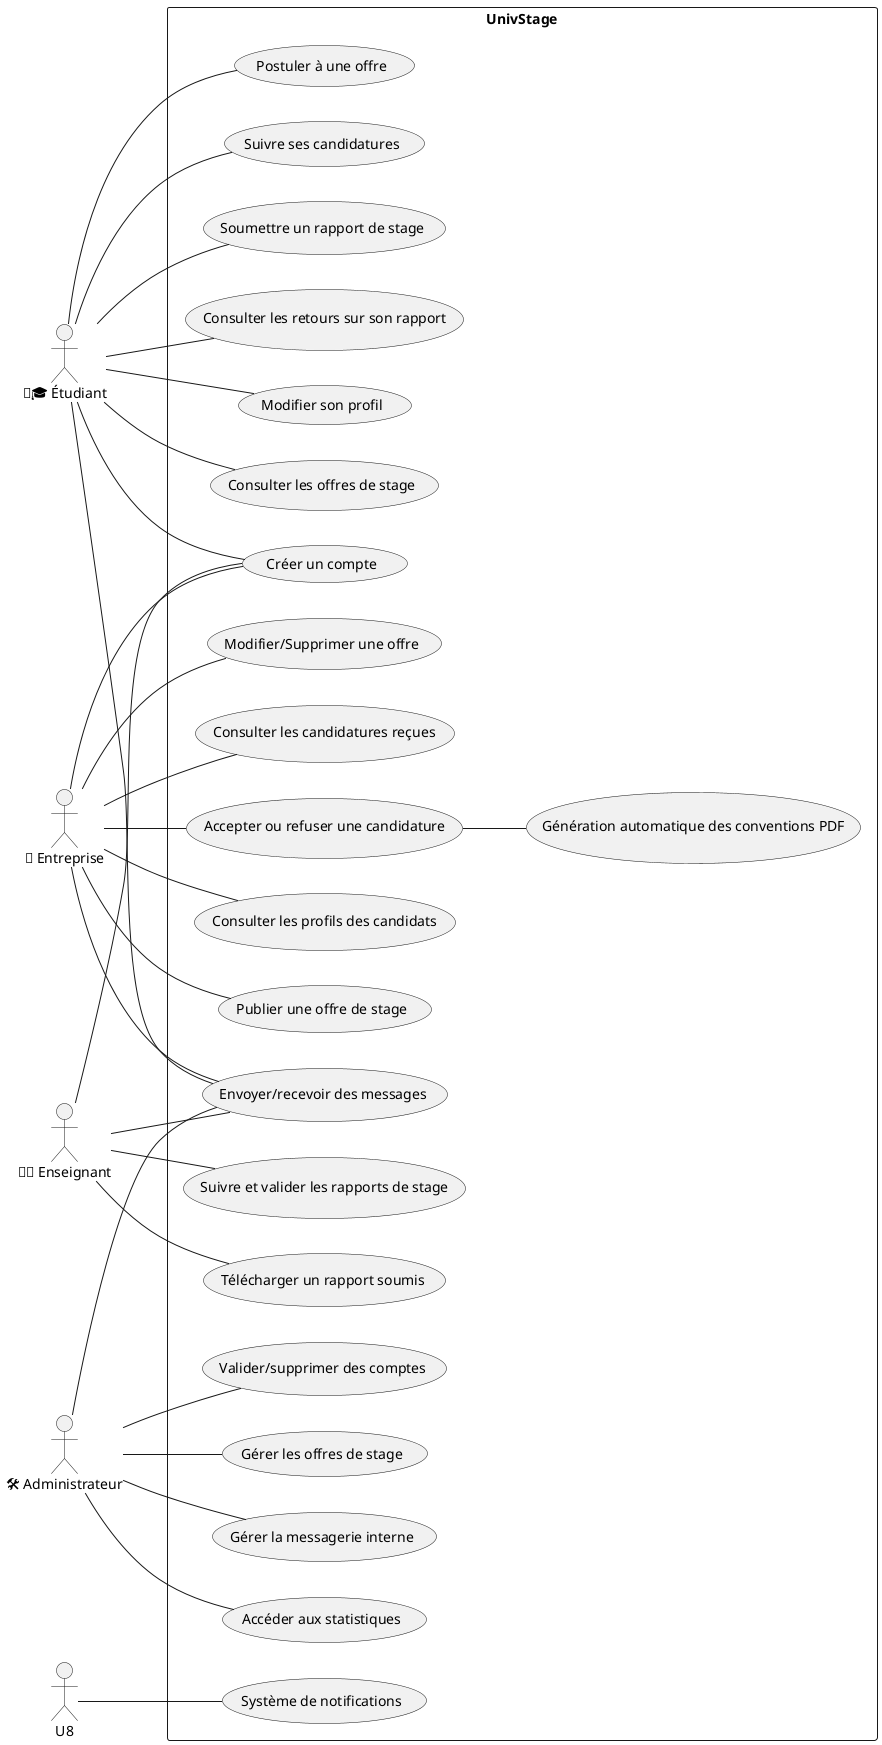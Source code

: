 @startuml

left to right direction

actor "👨‍🎓 Étudiant" as Etudiant
actor "🏢 Entreprise" as Entreprise
actor "👨‍🏫 Enseignant" as Enseignant
actor "🛠️ Administrateur" as Administrateur

rectangle UnivStage {

    usecase "Créer un compte" as U1
    usecase "Modifier son profil" as U2
    usecase "Consulter les offres de stage" as U3
    usecase "Postuler à une offre" as U4
    usecase "Suivre ses candidatures" as U5
    usecase "Soumettre un rapport de stage" as U6
    usecase "Consulter les retours sur son rapport" as U7

    usecase "Envoyer/recevoir des messages" as U9

    usecase "Publier une offre de stage" as U10
    usecase "Modifier/Supprimer une offre" as U11
    usecase "Consulter les candidatures reçues" as U12
    usecase "Accepter ou refuser une candidature" as U13
    usecase "Consulter les profils des candidats" as U14

    usecase "Suivre et valider les rapports de stage" as U15
    usecase "Télécharger un rapport soumis" as U16




    usecase "Valider/supprimer des comptes" as U20
    usecase "Gérer les offres de stage" as U21
    usecase "Gérer la messagerie interne" as U22

    usecase "Accéder aux statistiques" as U24

    usecase "Génération automatique des conventions PDF" as U25
    usecase "Système de notifications" as U26
}

Etudiant -- U1
Etudiant -- U2
Etudiant -- U3
Etudiant -- U4
Etudiant -- U5
Etudiant -- U6
Etudiant -- U7

Etudiant -- U9

Entreprise -- U1
Entreprise -- U10
Entreprise -- U11
Entreprise -- U12
Entreprise -- U13
Entreprise -- U14
Entreprise -- U9

Enseignant -- U1
Enseignant -- U15
Enseignant -- U16



Enseignant -- U9

Administrateur -- U20
Administrateur -- U21
Administrateur -- U22

Administrateur -- U24
Administrateur -- U9

U13 -- U25
U8 -- U26

@enduml









